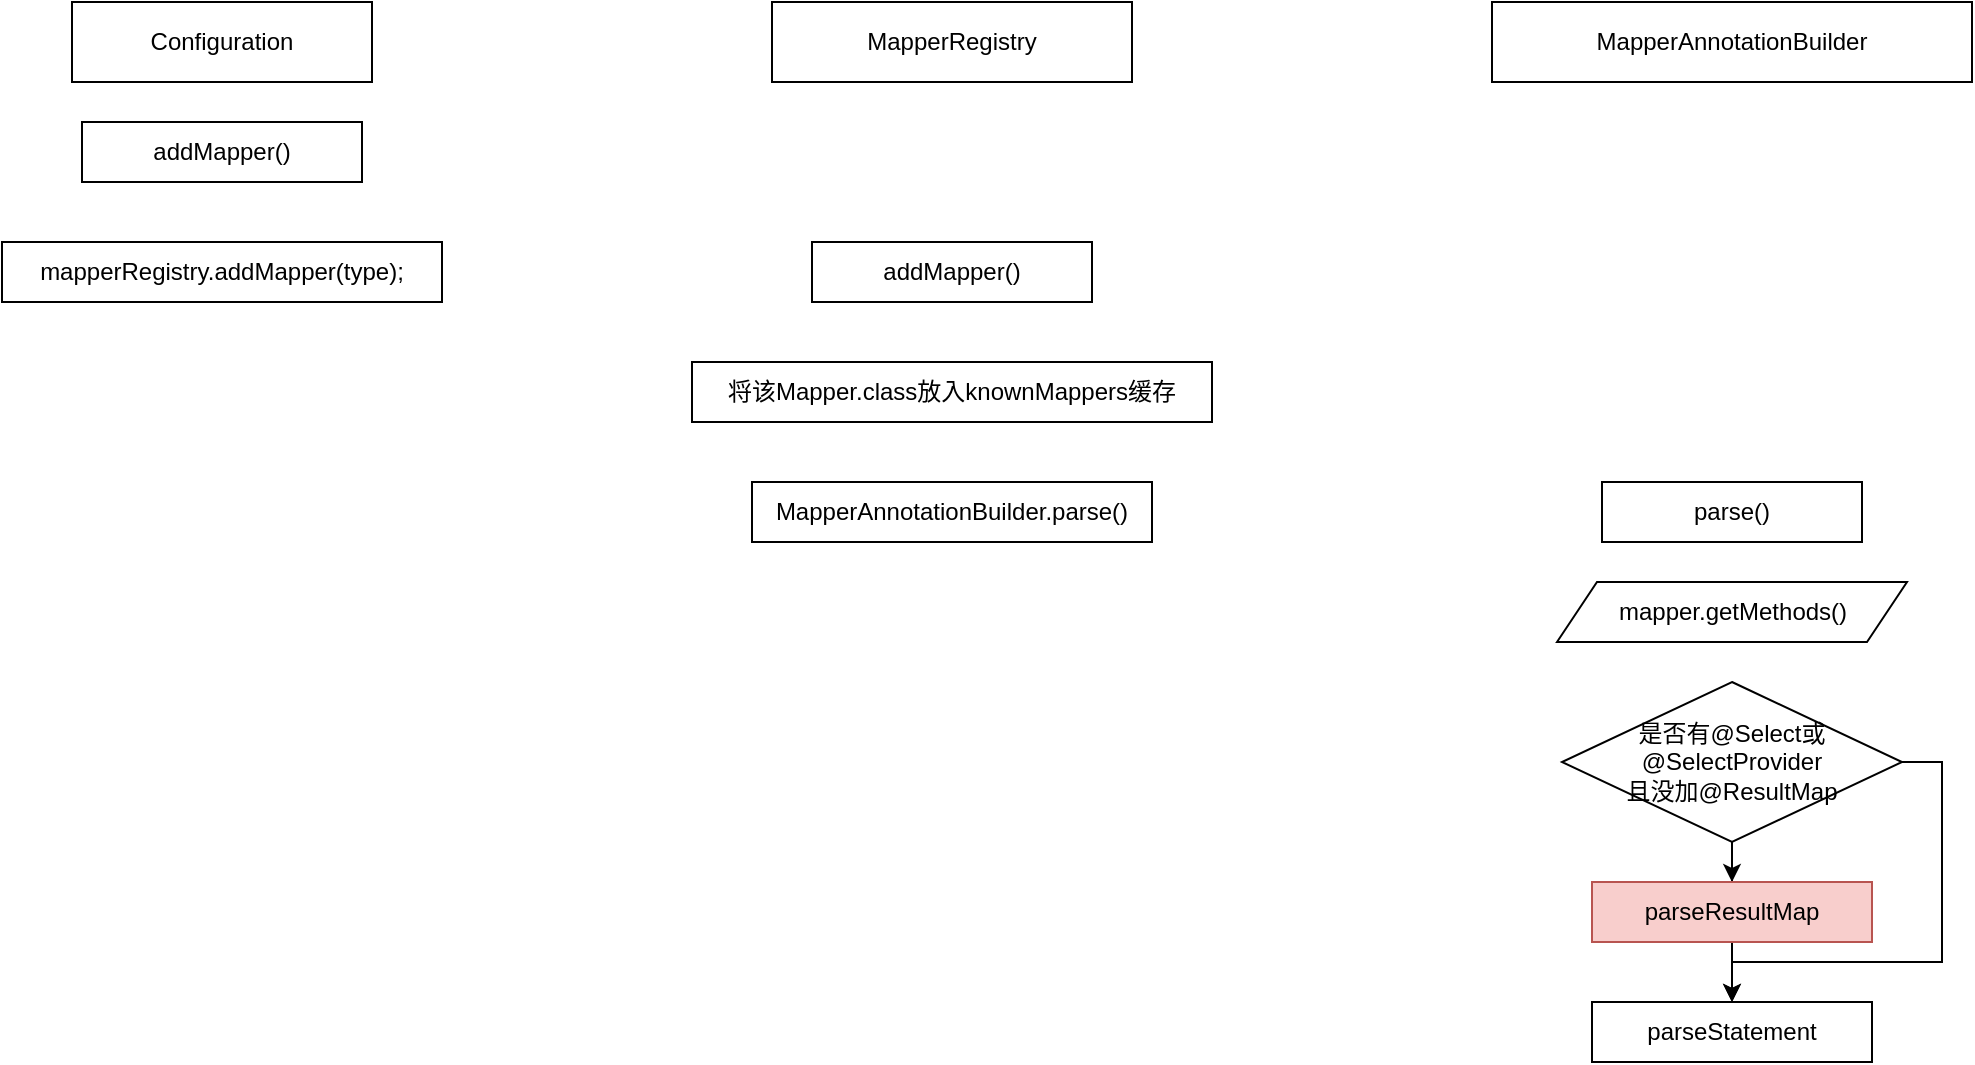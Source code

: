 <mxfile version="21.3.7" type="github">
  <diagram name="第 1 页" id="8moscndvdpV5RSmBcOwa">
    <mxGraphModel dx="1434" dy="764" grid="1" gridSize="10" guides="1" tooltips="1" connect="1" arrows="1" fold="1" page="1" pageScale="1" pageWidth="4681" pageHeight="3300" math="0" shadow="0">
      <root>
        <mxCell id="0" />
        <mxCell id="1" parent="0" />
        <mxCell id="LAEddHHhVlXlAhCUqJPJ-1" value="Configuration" style="rounded=0;whiteSpace=wrap;html=1;" vertex="1" parent="1">
          <mxGeometry x="220" y="40" width="150" height="40" as="geometry" />
        </mxCell>
        <mxCell id="LAEddHHhVlXlAhCUqJPJ-4" value="addMapper()" style="whiteSpace=wrap;html=1;" vertex="1" parent="1">
          <mxGeometry x="225" y="100" width="140" height="30" as="geometry" />
        </mxCell>
        <mxCell id="LAEddHHhVlXlAhCUqJPJ-5" value="mapperRegistry.addMapper(type);" style="whiteSpace=wrap;html=1;" vertex="1" parent="1">
          <mxGeometry x="185" y="160" width="220" height="30" as="geometry" />
        </mxCell>
        <mxCell id="LAEddHHhVlXlAhCUqJPJ-6" value="MapperRegistry" style="whiteSpace=wrap;html=1;" vertex="1" parent="1">
          <mxGeometry x="570" y="40" width="180" height="40" as="geometry" />
        </mxCell>
        <mxCell id="LAEddHHhVlXlAhCUqJPJ-7" value="addMapper()" style="whiteSpace=wrap;html=1;" vertex="1" parent="1">
          <mxGeometry x="590" y="160" width="140" height="30" as="geometry" />
        </mxCell>
        <mxCell id="LAEddHHhVlXlAhCUqJPJ-8" value="将该Mapper.class放入knownMappers缓存" style="whiteSpace=wrap;html=1;" vertex="1" parent="1">
          <mxGeometry x="530" y="220" width="260" height="30" as="geometry" />
        </mxCell>
        <mxCell id="LAEddHHhVlXlAhCUqJPJ-9" value="MapperAnnotationBuilder.parse()" style="whiteSpace=wrap;html=1;" vertex="1" parent="1">
          <mxGeometry x="560" y="280" width="200" height="30" as="geometry" />
        </mxCell>
        <mxCell id="LAEddHHhVlXlAhCUqJPJ-10" value="MapperAnnotationBuilder" style="whiteSpace=wrap;html=1;" vertex="1" parent="1">
          <mxGeometry x="930" y="40" width="240" height="40" as="geometry" />
        </mxCell>
        <mxCell id="LAEddHHhVlXlAhCUqJPJ-11" value="parse()" style="whiteSpace=wrap;html=1;" vertex="1" parent="1">
          <mxGeometry x="985" y="280" width="130" height="30" as="geometry" />
        </mxCell>
        <mxCell id="LAEddHHhVlXlAhCUqJPJ-12" value="mapper.getMethods()" style="shape=parallelogram;perimeter=parallelogramPerimeter;whiteSpace=wrap;html=1;fixedSize=1;" vertex="1" parent="1">
          <mxGeometry x="962.5" y="330" width="175" height="30" as="geometry" />
        </mxCell>
        <mxCell id="LAEddHHhVlXlAhCUqJPJ-16" style="edgeStyle=orthogonalEdgeStyle;rounded=0;orthogonalLoop=1;jettySize=auto;html=1;exitX=0.5;exitY=1;exitDx=0;exitDy=0;" edge="1" parent="1" source="LAEddHHhVlXlAhCUqJPJ-13" target="LAEddHHhVlXlAhCUqJPJ-14">
          <mxGeometry relative="1" as="geometry" />
        </mxCell>
        <mxCell id="LAEddHHhVlXlAhCUqJPJ-17" style="edgeStyle=orthogonalEdgeStyle;rounded=0;orthogonalLoop=1;jettySize=auto;html=1;exitX=1;exitY=0.5;exitDx=0;exitDy=0;entryX=0.5;entryY=0;entryDx=0;entryDy=0;" edge="1" parent="1" source="LAEddHHhVlXlAhCUqJPJ-13" target="LAEddHHhVlXlAhCUqJPJ-15">
          <mxGeometry relative="1" as="geometry">
            <Array as="points">
              <mxPoint x="1155" y="420" />
              <mxPoint x="1155" y="520" />
              <mxPoint x="1050" y="520" />
            </Array>
          </mxGeometry>
        </mxCell>
        <mxCell id="LAEddHHhVlXlAhCUqJPJ-13" value="是否有@Select或&lt;br&gt;@SelectProvider&lt;br&gt;且没加@ResultMap" style="rhombus;whiteSpace=wrap;html=1;" vertex="1" parent="1">
          <mxGeometry x="965" y="380" width="170" height="80" as="geometry" />
        </mxCell>
        <mxCell id="LAEddHHhVlXlAhCUqJPJ-18" style="edgeStyle=orthogonalEdgeStyle;rounded=0;orthogonalLoop=1;jettySize=auto;html=1;exitX=0.5;exitY=1;exitDx=0;exitDy=0;entryX=0.5;entryY=0;entryDx=0;entryDy=0;" edge="1" parent="1" source="LAEddHHhVlXlAhCUqJPJ-14" target="LAEddHHhVlXlAhCUqJPJ-15">
          <mxGeometry relative="1" as="geometry" />
        </mxCell>
        <mxCell id="LAEddHHhVlXlAhCUqJPJ-14" value="parseResultMap" style="whiteSpace=wrap;html=1;fillColor=#f8cecc;strokeColor=#b85450;" vertex="1" parent="1">
          <mxGeometry x="980" y="480" width="140" height="30" as="geometry" />
        </mxCell>
        <mxCell id="LAEddHHhVlXlAhCUqJPJ-15" value="parseStatement" style="whiteSpace=wrap;html=1;" vertex="1" parent="1">
          <mxGeometry x="980" y="540" width="140" height="30" as="geometry" />
        </mxCell>
      </root>
    </mxGraphModel>
  </diagram>
</mxfile>

